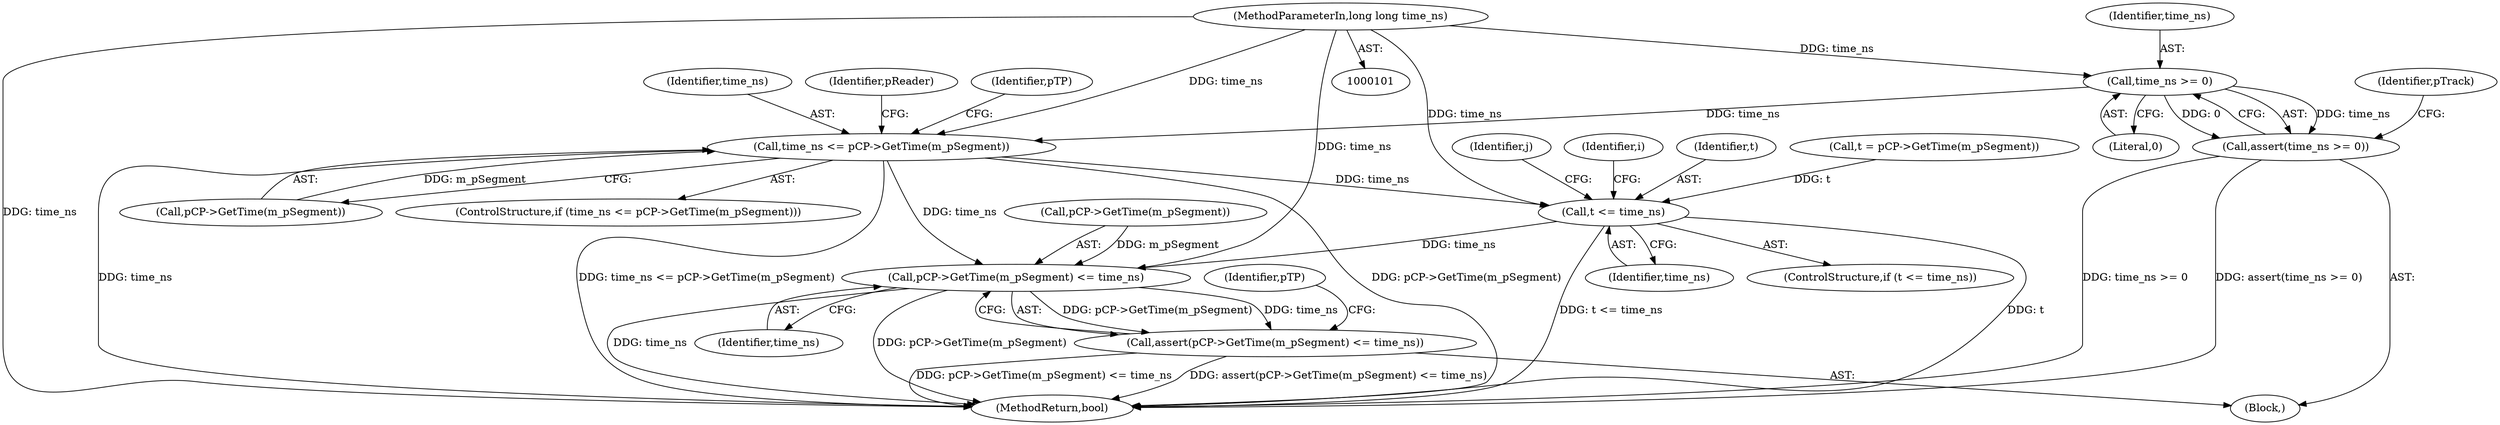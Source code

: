 digraph "1_Android_04839626ed859623901ebd3a5fd483982186b59d_39@del" {
"1000108" [label="(Call,time_ns >= 0)"];
"1000102" [label="(MethodParameterIn,long long time_ns)"];
"1000107" [label="(Call,assert(time_ns >= 0))"];
"1000145" [label="(Call,time_ns <= pCP->GetTime(m_pSegment))"];
"1000195" [label="(Call,t <= time_ns)"];
"1000231" [label="(Call,pCP->GetTime(m_pSegment) <= time_ns)"];
"1000230" [label="(Call,assert(pCP->GetTime(m_pSegment) <= time_ns))"];
"1000145" [label="(Call,time_ns <= pCP->GetTime(m_pSegment))"];
"1000110" [label="(Literal,0)"];
"1000190" [label="(Call,t = pCP->GetTime(m_pSegment))"];
"1000109" [label="(Identifier,time_ns)"];
"1000112" [label="(Identifier,pTrack)"];
"1000107" [label="(Call,assert(time_ns >= 0))"];
"1000106" [label="(Block,)"];
"1000230" [label="(Call,assert(pCP->GetTime(m_pSegment) <= time_ns))"];
"1000205" [label="(Identifier,j)"];
"1000231" [label="(Call,pCP->GetTime(m_pSegment) <= time_ns)"];
"1000199" [label="(Identifier,i)"];
"1000144" [label="(ControlStructure,if (time_ns <= pCP->GetTime(m_pSegment)))"];
"1000196" [label="(Identifier,t)"];
"1000195" [label="(Call,t <= time_ns)"];
"1000151" [label="(Identifier,pTP)"];
"1000108" [label="(Call,time_ns >= 0)"];
"1000147" [label="(Call,pCP->GetTime(m_pSegment))"];
"1000102" [label="(MethodParameterIn,long long time_ns)"];
"1000232" [label="(Call,pCP->GetTime(m_pSegment))"];
"1000236" [label="(Identifier,pTP)"];
"1000243" [label="(MethodReturn,bool)"];
"1000194" [label="(ControlStructure,if (t <= time_ns))"];
"1000197" [label="(Identifier,time_ns)"];
"1000146" [label="(Identifier,time_ns)"];
"1000159" [label="(Identifier,pReader)"];
"1000234" [label="(Identifier,time_ns)"];
"1000108" -> "1000107"  [label="AST: "];
"1000108" -> "1000110"  [label="CFG: "];
"1000109" -> "1000108"  [label="AST: "];
"1000110" -> "1000108"  [label="AST: "];
"1000107" -> "1000108"  [label="CFG: "];
"1000108" -> "1000107"  [label="DDG: time_ns"];
"1000108" -> "1000107"  [label="DDG: 0"];
"1000102" -> "1000108"  [label="DDG: time_ns"];
"1000108" -> "1000145"  [label="DDG: time_ns"];
"1000102" -> "1000101"  [label="AST: "];
"1000102" -> "1000243"  [label="DDG: time_ns"];
"1000102" -> "1000145"  [label="DDG: time_ns"];
"1000102" -> "1000195"  [label="DDG: time_ns"];
"1000102" -> "1000231"  [label="DDG: time_ns"];
"1000107" -> "1000106"  [label="AST: "];
"1000112" -> "1000107"  [label="CFG: "];
"1000107" -> "1000243"  [label="DDG: time_ns >= 0"];
"1000107" -> "1000243"  [label="DDG: assert(time_ns >= 0)"];
"1000145" -> "1000144"  [label="AST: "];
"1000145" -> "1000147"  [label="CFG: "];
"1000146" -> "1000145"  [label="AST: "];
"1000147" -> "1000145"  [label="AST: "];
"1000151" -> "1000145"  [label="CFG: "];
"1000159" -> "1000145"  [label="CFG: "];
"1000145" -> "1000243"  [label="DDG: time_ns <= pCP->GetTime(m_pSegment)"];
"1000145" -> "1000243"  [label="DDG: time_ns"];
"1000145" -> "1000243"  [label="DDG: pCP->GetTime(m_pSegment)"];
"1000147" -> "1000145"  [label="DDG: m_pSegment"];
"1000145" -> "1000195"  [label="DDG: time_ns"];
"1000145" -> "1000231"  [label="DDG: time_ns"];
"1000195" -> "1000194"  [label="AST: "];
"1000195" -> "1000197"  [label="CFG: "];
"1000196" -> "1000195"  [label="AST: "];
"1000197" -> "1000195"  [label="AST: "];
"1000199" -> "1000195"  [label="CFG: "];
"1000205" -> "1000195"  [label="CFG: "];
"1000195" -> "1000243"  [label="DDG: t <= time_ns"];
"1000195" -> "1000243"  [label="DDG: t"];
"1000190" -> "1000195"  [label="DDG: t"];
"1000195" -> "1000231"  [label="DDG: time_ns"];
"1000231" -> "1000230"  [label="AST: "];
"1000231" -> "1000234"  [label="CFG: "];
"1000232" -> "1000231"  [label="AST: "];
"1000234" -> "1000231"  [label="AST: "];
"1000230" -> "1000231"  [label="CFG: "];
"1000231" -> "1000243"  [label="DDG: pCP->GetTime(m_pSegment)"];
"1000231" -> "1000243"  [label="DDG: time_ns"];
"1000231" -> "1000230"  [label="DDG: pCP->GetTime(m_pSegment)"];
"1000231" -> "1000230"  [label="DDG: time_ns"];
"1000232" -> "1000231"  [label="DDG: m_pSegment"];
"1000230" -> "1000106"  [label="AST: "];
"1000236" -> "1000230"  [label="CFG: "];
"1000230" -> "1000243"  [label="DDG: pCP->GetTime(m_pSegment) <= time_ns"];
"1000230" -> "1000243"  [label="DDG: assert(pCP->GetTime(m_pSegment) <= time_ns)"];
}
